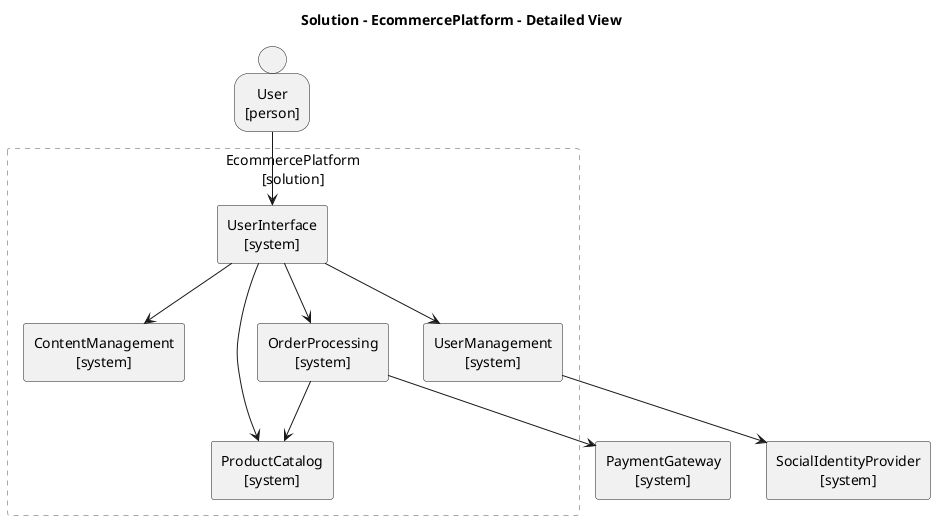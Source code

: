 @startuml EcommercePlatform_detailed
title Solution - EcommercePlatform - Detailed View
skinparam defaultTextAlignment center
skinparam defaultTextAlignment<<atomic>> center
skinparam wrapWidth 200
skinparam maxMessageSize 150
hide stereotype
<style>
.composite {
BackgroundColor: transparent
LineColor: darkgray
LineStyle: 5
FontStyle: normal
}
</style>
rectangle EcommercePlatform as "EcommercePlatform\n[solution]" <<composite>> {
rectangle EcommercePlatform.ContentManagement <<system>> <<atomic>> [
ContentManagement
[system]
]
rectangle EcommercePlatform.OrderProcessing <<system>> <<atomic>> [
OrderProcessing
[system]
]
rectangle EcommercePlatform.ProductCatalog <<system>> <<atomic>> [
ProductCatalog
[system]
]
rectangle EcommercePlatform.UserInterface <<system>> <<atomic>> [
UserInterface
[system]
]
rectangle EcommercePlatform.UserManagement <<system>> <<atomic>> [
UserManagement
[system]
]
}
rectangle PaymentGateway <<system>> <<atomic>> [
PaymentGateway
[system]
]
rectangle SocialIdentityProvider <<system>> <<atomic>> [
SocialIdentityProvider
[system]
]
person User <<atomic>> <<person>> [
User
[person]
]
EcommercePlatform.OrderProcessing --> EcommercePlatform.ProductCatalog
EcommercePlatform.OrderProcessing --> PaymentGateway
EcommercePlatform.UserInterface --> EcommercePlatform.ContentManagement
EcommercePlatform.UserInterface --> EcommercePlatform.OrderProcessing
EcommercePlatform.UserInterface --> EcommercePlatform.ProductCatalog
EcommercePlatform.UserInterface --> EcommercePlatform.UserManagement
EcommercePlatform.UserManagement --> SocialIdentityProvider
User --> EcommercePlatform.UserInterface
@enduml
